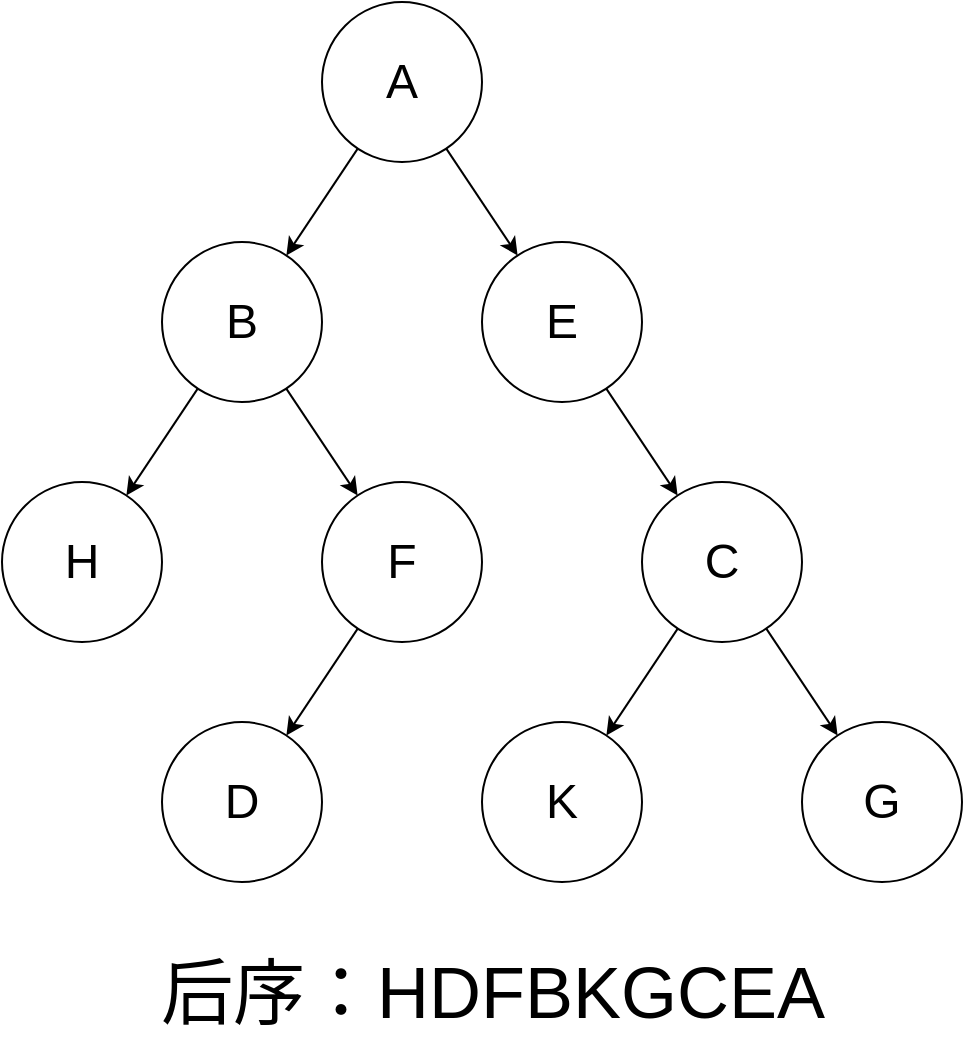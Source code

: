 <mxfile>
    <diagram id="dWS6F7imrPfnN6oR5xdh" name="Page-1">
        <mxGraphModel dx="462" dy="575" grid="1" gridSize="10" guides="1" tooltips="1" connect="1" arrows="1" fold="1" page="1" pageScale="1" pageWidth="827" pageHeight="1169" math="0" shadow="0">
            <root>
                <mxCell id="0"/>
                <mxCell id="1" parent="0"/>
                <mxCell id="11" style="edgeStyle=none;rounded=0;orthogonalLoop=1;jettySize=auto;html=1;" parent="1" source="2" target="3" edge="1">
                    <mxGeometry relative="1" as="geometry"/>
                </mxCell>
                <mxCell id="13" style="edgeStyle=none;rounded=0;orthogonalLoop=1;jettySize=auto;html=1;" parent="1" source="2" target="7" edge="1">
                    <mxGeometry relative="1" as="geometry"/>
                </mxCell>
                <mxCell id="2" value="&lt;font style=&quot;font-size: 24px&quot;&gt;A&lt;/font&gt;" style="ellipse;whiteSpace=wrap;html=1;aspect=fixed;" parent="1" vertex="1">
                    <mxGeometry x="400" y="200" width="80" height="80" as="geometry"/>
                </mxCell>
                <mxCell id="12" style="edgeStyle=none;rounded=0;orthogonalLoop=1;jettySize=auto;html=1;" parent="1" source="3" target="5" edge="1">
                    <mxGeometry relative="1" as="geometry"/>
                </mxCell>
                <mxCell id="24" style="edgeStyle=none;rounded=0;orthogonalLoop=1;jettySize=auto;html=1;" parent="1" source="3" target="20" edge="1">
                    <mxGeometry relative="1" as="geometry"/>
                </mxCell>
                <mxCell id="3" value="&lt;font style=&quot;font-size: 24px&quot;&gt;B&lt;/font&gt;" style="ellipse;whiteSpace=wrap;html=1;aspect=fixed;" parent="1" vertex="1">
                    <mxGeometry x="320" y="320" width="80" height="80" as="geometry"/>
                </mxCell>
                <mxCell id="5" value="&lt;font style=&quot;font-size: 24px&quot;&gt;H&lt;/font&gt;" style="ellipse;whiteSpace=wrap;html=1;aspect=fixed;" parent="1" vertex="1">
                    <mxGeometry x="240" y="440" width="80" height="80" as="geometry"/>
                </mxCell>
                <mxCell id="14" style="edgeStyle=none;rounded=0;orthogonalLoop=1;jettySize=auto;html=1;" parent="1" source="7" target="9" edge="1">
                    <mxGeometry relative="1" as="geometry"/>
                </mxCell>
                <mxCell id="7" value="&lt;font style=&quot;font-size: 24px&quot;&gt;E&lt;/font&gt;" style="ellipse;whiteSpace=wrap;html=1;aspect=fixed;" parent="1" vertex="1">
                    <mxGeometry x="480" y="320" width="80" height="80" as="geometry"/>
                </mxCell>
                <mxCell id="16" style="edgeStyle=none;rounded=0;orthogonalLoop=1;jettySize=auto;html=1;" parent="1" source="9" target="15" edge="1">
                    <mxGeometry relative="1" as="geometry"/>
                </mxCell>
                <mxCell id="9" value="&lt;font style=&quot;font-size: 24px&quot;&gt;C&lt;/font&gt;" style="ellipse;whiteSpace=wrap;html=1;aspect=fixed;" parent="1" vertex="1">
                    <mxGeometry x="560" y="440" width="80" height="80" as="geometry"/>
                </mxCell>
                <mxCell id="18" style="edgeStyle=none;rounded=0;orthogonalLoop=1;jettySize=auto;html=1;" parent="1" source="9" target="17" edge="1">
                    <mxGeometry relative="1" as="geometry"/>
                </mxCell>
                <mxCell id="15" value="&lt;font style=&quot;font-size: 24px&quot;&gt;K&lt;/font&gt;" style="ellipse;whiteSpace=wrap;html=1;aspect=fixed;" parent="1" vertex="1">
                    <mxGeometry x="480" y="560" width="80" height="80" as="geometry"/>
                </mxCell>
                <mxCell id="17" value="&lt;font style=&quot;font-size: 24px&quot;&gt;G&lt;/font&gt;" style="ellipse;whiteSpace=wrap;html=1;aspect=fixed;" parent="1" vertex="1">
                    <mxGeometry x="640" y="560" width="80" height="80" as="geometry"/>
                </mxCell>
                <mxCell id="23" style="edgeStyle=none;rounded=0;orthogonalLoop=1;jettySize=auto;html=1;" parent="1" source="20" target="21" edge="1">
                    <mxGeometry relative="1" as="geometry"/>
                </mxCell>
                <mxCell id="20" value="&lt;font style=&quot;font-size: 24px&quot;&gt;F&lt;/font&gt;" style="ellipse;whiteSpace=wrap;html=1;aspect=fixed;" parent="1" vertex="1">
                    <mxGeometry x="400" y="440" width="80" height="80" as="geometry"/>
                </mxCell>
                <mxCell id="21" value="&lt;font style=&quot;font-size: 24px&quot;&gt;D&lt;/font&gt;" style="ellipse;whiteSpace=wrap;html=1;aspect=fixed;" parent="1" vertex="1">
                    <mxGeometry x="320" y="560" width="80" height="80" as="geometry"/>
                </mxCell>
                <mxCell id="25" value="&lt;span style=&quot;font-size: 36px&quot;&gt;后序：HDFBKGCEA&lt;/span&gt;" style="text;html=1;align=center;verticalAlign=middle;resizable=0;points=[];autosize=1;strokeColor=none;" parent="1" vertex="1">
                    <mxGeometry x="310" y="680" width="350" height="30" as="geometry"/>
                </mxCell>
            </root>
        </mxGraphModel>
    </diagram>
</mxfile>